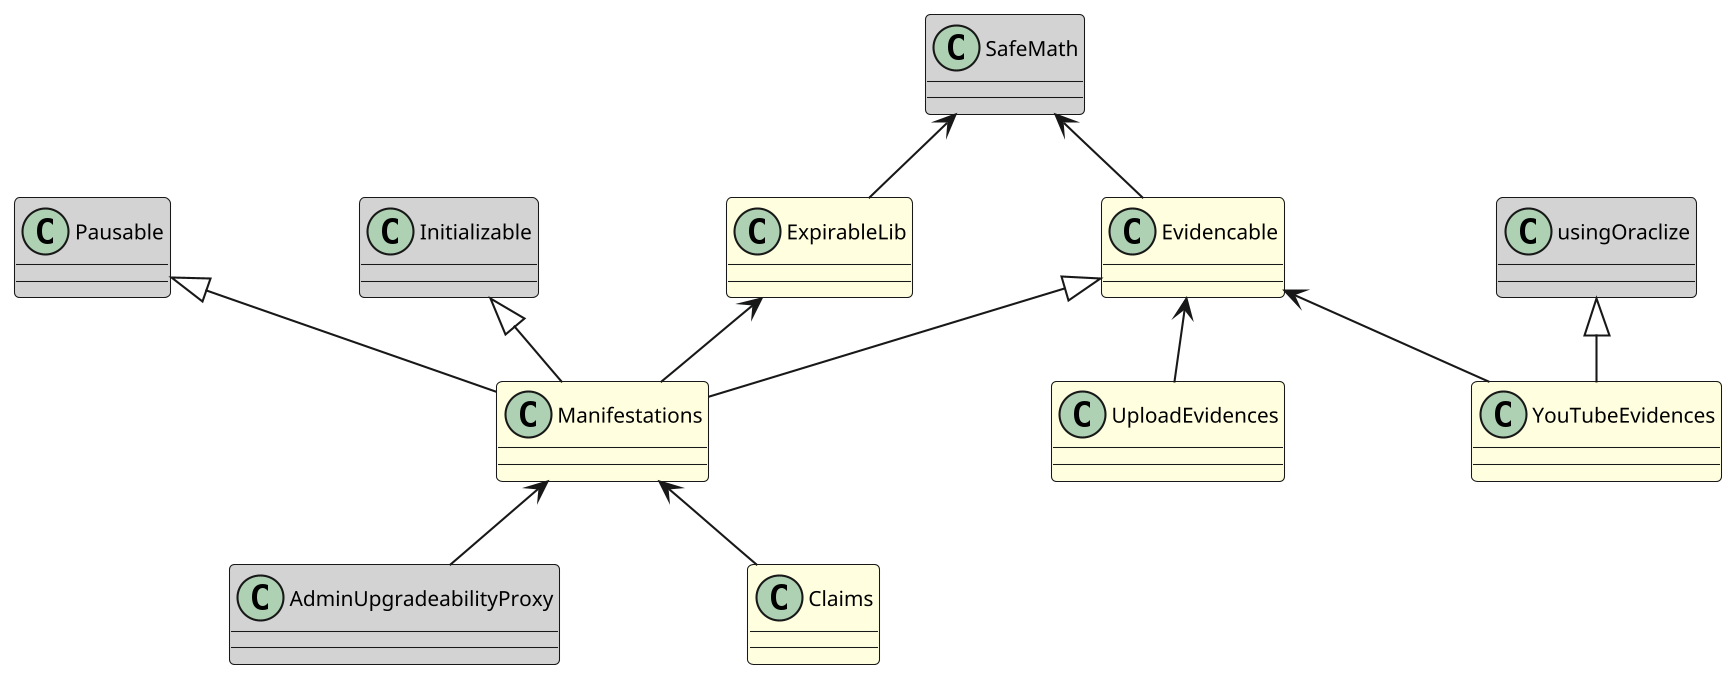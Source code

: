 @startuml

skinparam dpi 200
skinparam classAttributeFontSize 8
skinparam classArrowFontSize 9
skinparam classFontSize 10
skinparam nodesep 90
skinparam ranksep 40
hide stereotype
skinparam class {
	BackgroundColor LightYellow
	BackgroundColor<<Imported>> LightGrey
}

class Manifestations extends Pausable, Initializable, Evidencable {
}
class AdminUpgradeabilityProxy <<Imported>> {
}
class Pausable <<Imported>> {
}
class Initializable <<Imported>> {
}
class Evidencable {
}
class ExpirableLib {
}
class Claims {
}
class UploadEvidences {
}
class YouTubeEvidences extends usingOraclize {
}
class usingOraclize <<Imported>> {
}
class SafeMath <<Imported>> {
}

Manifestations <-- AdminUpgradeabilityProxy
Manifestations -up-> ExpirableLib
Manifestations <-- Claims
Evidencable <-- UploadEvidences
Evidencable <-- YouTubeEvidences
SafeMath <-- ExpirableLib
SafeMath <-- Evidencable


@enduml

